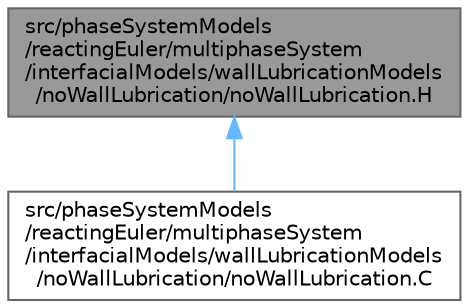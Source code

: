 digraph "src/phaseSystemModels/reactingEuler/multiphaseSystem/interfacialModels/wallLubricationModels/noWallLubrication/noWallLubrication.H"
{
 // LATEX_PDF_SIZE
  bgcolor="transparent";
  edge [fontname=Helvetica,fontsize=10,labelfontname=Helvetica,labelfontsize=10];
  node [fontname=Helvetica,fontsize=10,shape=box,height=0.2,width=0.4];
  Node1 [id="Node000001",label="src/phaseSystemModels\l/reactingEuler/multiphaseSystem\l/interfacialModels/wallLubricationModels\l/noWallLubrication/noWallLubrication.H",height=0.2,width=0.4,color="gray40", fillcolor="grey60", style="filled", fontcolor="black",tooltip=" "];
  Node1 -> Node2 [id="edge1_Node000001_Node000002",dir="back",color="steelblue1",style="solid",tooltip=" "];
  Node2 [id="Node000002",label="src/phaseSystemModels\l/reactingEuler/multiphaseSystem\l/interfacialModels/wallLubricationModels\l/noWallLubrication/noWallLubrication.C",height=0.2,width=0.4,color="grey40", fillcolor="white", style="filled",URL="$reactingEuler_2multiphaseSystem_2interfacialModels_2wallLubricationModels_2noWallLubrication_2noWallLubrication_8C.html",tooltip=" "];
}
